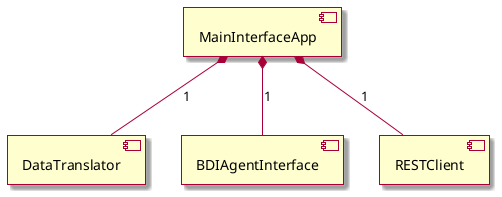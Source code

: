 @startuml "Resource Agent Entry Point"

skin rose
allowmixing

component "DataTranslator" as DataTranslatorClass
component "BDIAgentInterface" as BDIAgentInterfaceClass
component "RESTClient" as RESTClientClass
component "MainInterfaceApp" as MainInterfaceApp

  MainInterfaceApp *-- RESTClientClass : 1
  MainInterfaceApp *-- DataTranslatorClass : 1
  MainInterfaceApp *-- BDIAgentInterfaceClass : 1
@enduml